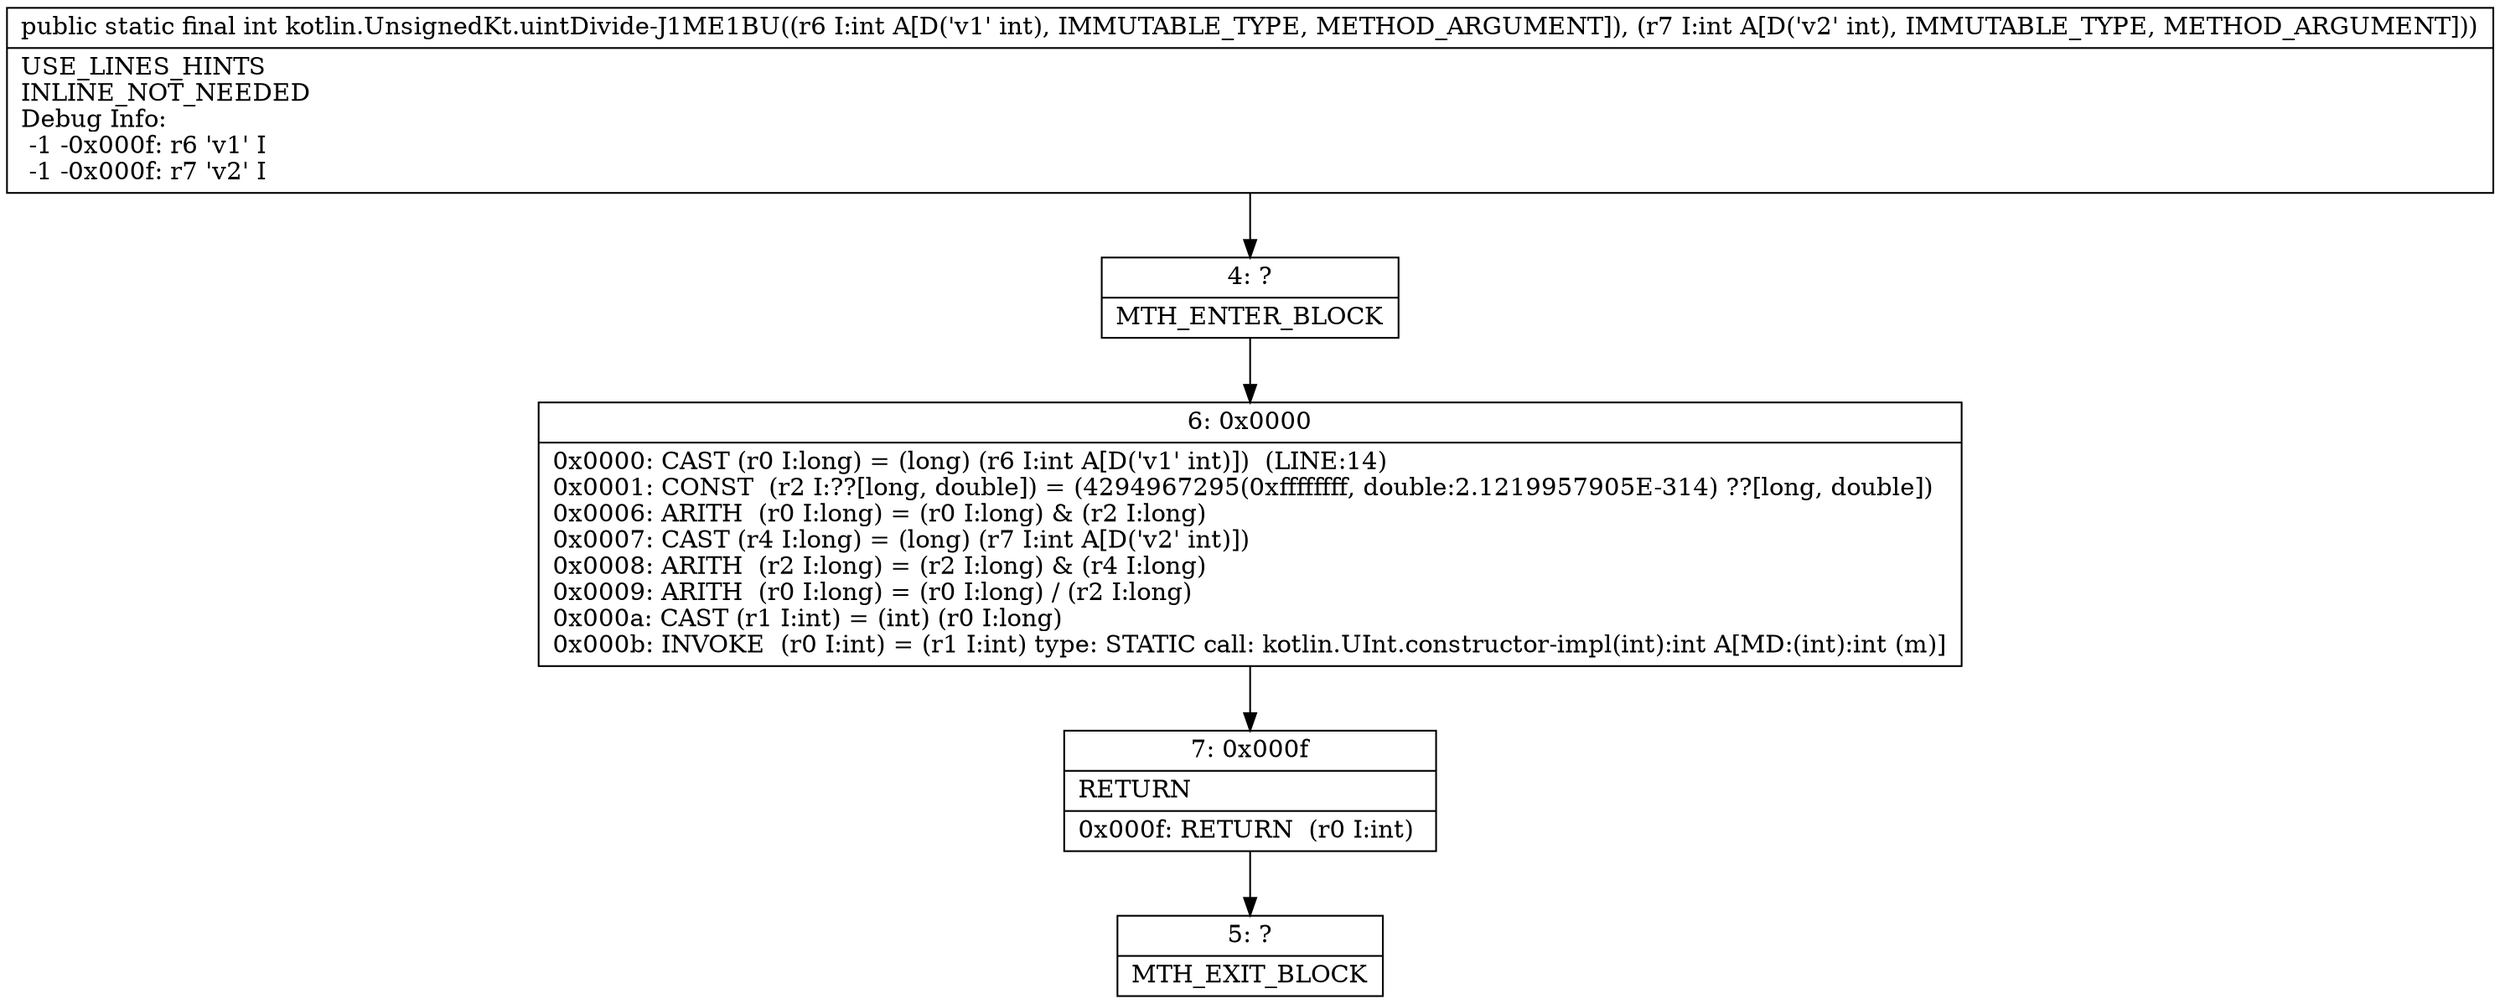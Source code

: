 digraph "CFG forkotlin.UnsignedKt.uintDivide\-J1ME1BU(II)I" {
Node_4 [shape=record,label="{4\:\ ?|MTH_ENTER_BLOCK\l}"];
Node_6 [shape=record,label="{6\:\ 0x0000|0x0000: CAST (r0 I:long) = (long) (r6 I:int A[D('v1' int)])  (LINE:14)\l0x0001: CONST  (r2 I:??[long, double]) = (4294967295(0xffffffff, double:2.1219957905E\-314) ??[long, double]) \l0x0006: ARITH  (r0 I:long) = (r0 I:long) & (r2 I:long) \l0x0007: CAST (r4 I:long) = (long) (r7 I:int A[D('v2' int)]) \l0x0008: ARITH  (r2 I:long) = (r2 I:long) & (r4 I:long) \l0x0009: ARITH  (r0 I:long) = (r0 I:long) \/ (r2 I:long) \l0x000a: CAST (r1 I:int) = (int) (r0 I:long) \l0x000b: INVOKE  (r0 I:int) = (r1 I:int) type: STATIC call: kotlin.UInt.constructor\-impl(int):int A[MD:(int):int (m)]\l}"];
Node_7 [shape=record,label="{7\:\ 0x000f|RETURN\l|0x000f: RETURN  (r0 I:int) \l}"];
Node_5 [shape=record,label="{5\:\ ?|MTH_EXIT_BLOCK\l}"];
MethodNode[shape=record,label="{public static final int kotlin.UnsignedKt.uintDivide\-J1ME1BU((r6 I:int A[D('v1' int), IMMUTABLE_TYPE, METHOD_ARGUMENT]), (r7 I:int A[D('v2' int), IMMUTABLE_TYPE, METHOD_ARGUMENT]))  | USE_LINES_HINTS\lINLINE_NOT_NEEDED\lDebug Info:\l  \-1 \-0x000f: r6 'v1' I\l  \-1 \-0x000f: r7 'v2' I\l}"];
MethodNode -> Node_4;Node_4 -> Node_6;
Node_6 -> Node_7;
Node_7 -> Node_5;
}

